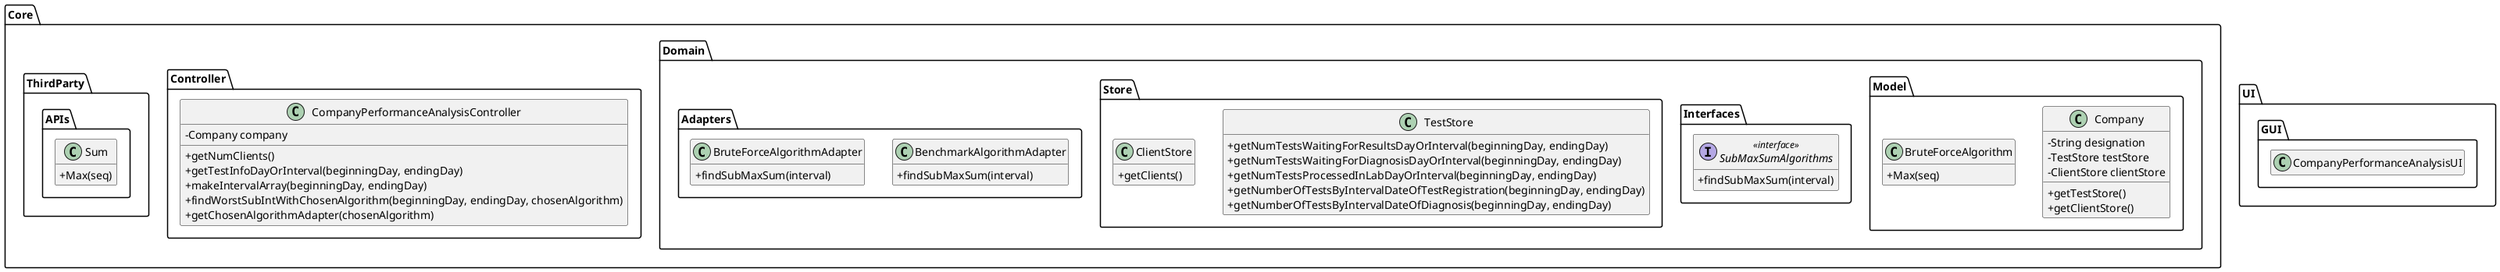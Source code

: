 @startuml
'skinparam linetype ortho
hide empty methods
hide empty attributes
'left to right direction
skinparam classAttributeIconSize 0

package Core {

package Domain {

package Model{

class Company {
    -String designation
    -TestStore testStore
    -ClientStore clientStore
    +getTestStore()
    +getClientStore()
}

class BruteForceAlgorithm{
    +Max(seq)
}

}

package Interfaces {

interface SubMaxSumAlgorithms <<interface>> {
    +findSubMaxSum(interval)
}

}

package Store {

class TestStore {
    +getNumTestsWaitingForResultsDayOrInterval(beginningDay, endingDay)
    +getNumTestsWaitingForDiagnosisDayOrInterval(beginningDay, endingDay)
    +getNumTestsProcessedInLabDayOrInterval(beginningDay, endingDay)
    +getNumberOfTestsByIntervalDateOfTestRegistration(beginningDay, endingDay)
    +getNumberOfTestsByIntervalDateOfDiagnosis(beginningDay, endingDay)
}

class ClientStore {
    +getClients()
}

}

package Adapters{

class BenchmarkAlgorithmAdapter{
    +findSubMaxSum(interval)
}

class BruteForceAlgorithmAdapter{
    +findSubMaxSum(interval)
}

}

}

package Controller {

class CompanyPerformanceAnalysisController{
    -Company company
    +getNumClients()
    +getTestInfoDayOrInterval(beginningDay, endingDay)
    +makeIntervalArray(beginningDay, endingDay)
    +findWorstSubIntWithChosenAlgorithm(beginningDay, endingDay, chosenAlgorithm)
    +getChosenAlgorithmAdapter(chosenAlgorithm)
}

}

package ThirdParty{

package APIs{

class Sum{
    +Max(seq)
}

}

}

}

package UI {

package GUI {

class CompanyPerformanceAnalysisUI{
}

}

}

@enduml